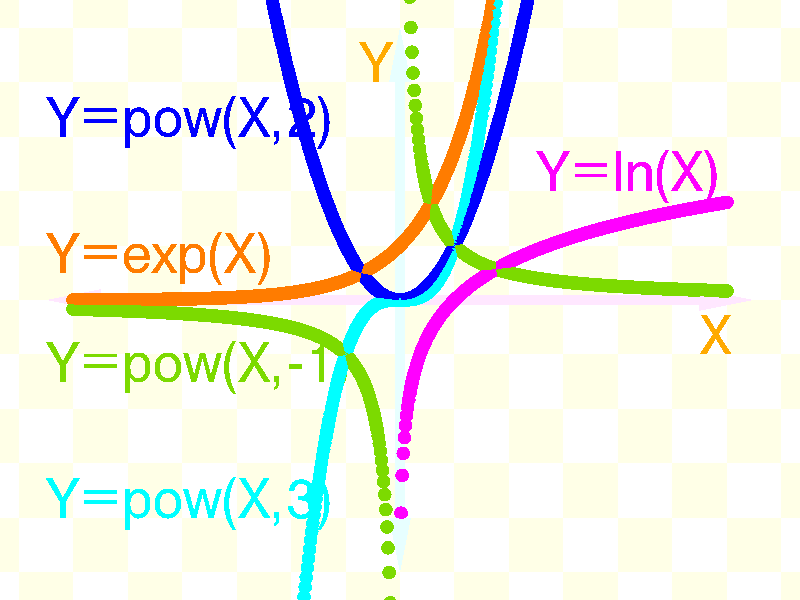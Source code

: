 // This work is licensed under the Creative Commons Attribution-ShareAlike 3.0 Unported License.
// To view a copy of this license, visit http://creativecommons.org/licenses/by-sa/3.0/ or send a
// letter to Creative Commons, 444 Castro Street, Suite 900, Mountain View, California, 94041, USA.

// Persistence of Vision Raytracer Scene Description File
// File: float5.pov
// Description: Demonstrates various new float math functions and #while loop
// Modified for 3.5: changed "log()" to "ln()".
//
// -w320 -h240
// -w800 -h600 +a0.3

#version 3.6;

global_settings {
  assumed_gamma 1.0
  }

#include "colors.inc"

#declare Rad=1/8;
#declare Font="cyrvetic.ttf"

#declare Xval=-6.0;

#while (Xval <= 6.0)
  sphere{<Xval,exp(Xval),0>,Rad pigment{color rgb<1,0.2,0>}}

  #if (Xval != 0.0)
    sphere{<Xval,pow(Xval,-1),0>,Rad pigment{color rgb<0.2,0.7,0>}}
  #end

  sphere{<Xval,pow(Xval,2),0>,Rad pigment{Blue}}
  sphere{<Xval,pow(Xval,3),0>,Rad pigment{Cyan}}

  #if (Xval > 0.0)
    sphere{<Xval,ln(Xval),0>,Rad pigment{Magenta}}
  #end

  #declare Xval=Xval+0.02;
#end

 text{ttf Font "Y=exp(X)",0.1,0    translate <-6.5, 0.5,0> pigment{color rgb<1,0.2,0>}}
 text{ttf Font "Y=pow(X,-1)",0.1,0 translate <-6.5,-1.5,0> pigment{color rgb<0.2,0.7,0>}}
 text{ttf Font "Y=pow(X,2)",0.1,0  translate <-6.5, 3,0>   pigment{Blue}}
 text{ttf Font "Y=pow(X,3)",0.1,0  translate <-6.5,-4,0>   pigment{Cyan}}
 text{ttf Font "Y=ln(X)",0.1,0    translate < 2.5, 2,0>   pigment{Magenta}}

camera {
   location  <0, 0, -120>
   angle 7 // direction <0, 0,  12>
   right x*image_width/image_height
   look_at   <0, 0,   0>
}

light_source { <5000, 10000, -20000> color White}
plane { -z, -Rad pigment {checker color rgb <1,1,1>*1.2 color rgb <1,1,.8>} }

union{ // X-axis
 cylinder{-x*5.5,x*5.5,.1}
 cone{-x*6.5,0,-x*5.5,.2}
 cone{ x*6.5,0, x*5.5,.2}
 translate z*Rad
 pigment{rgb<1,.8,1>}
}

union{ // Y-axis
 cylinder{-y*4,y*4,.1}
 cone{-y*5,0,-y*4,.2}
 cone{ y*5,0, y*4,.2}
 translate z*Rad
 pigment{rgb<.8,1,1>}
}

union{ // Axes labels
 text{ttf Font "X",0.1,0 translate <5.5,-1,0>}
 text{ttf Font "Y",0.1,0 translate <-.75,4,0>}
 pigment{rgb<1,.4,0>}
}

